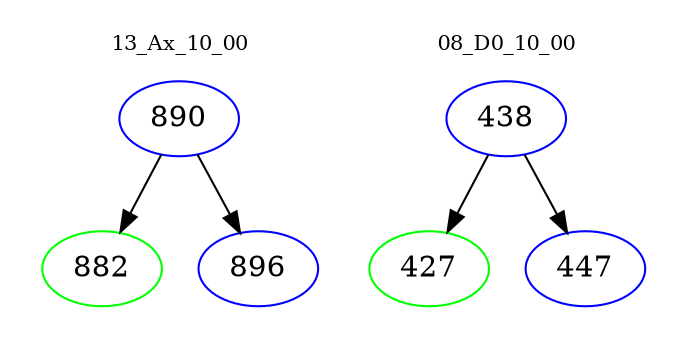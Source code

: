digraph{
subgraph cluster_0 {
color = white
label = "13_Ax_10_00";
fontsize=10;
T0_890 [label="890", color="blue"]
T0_890 -> T0_882 [color="black"]
T0_882 [label="882", color="green"]
T0_890 -> T0_896 [color="black"]
T0_896 [label="896", color="blue"]
}
subgraph cluster_1 {
color = white
label = "08_D0_10_00";
fontsize=10;
T1_438 [label="438", color="blue"]
T1_438 -> T1_427 [color="black"]
T1_427 [label="427", color="green"]
T1_438 -> T1_447 [color="black"]
T1_447 [label="447", color="blue"]
}
}
